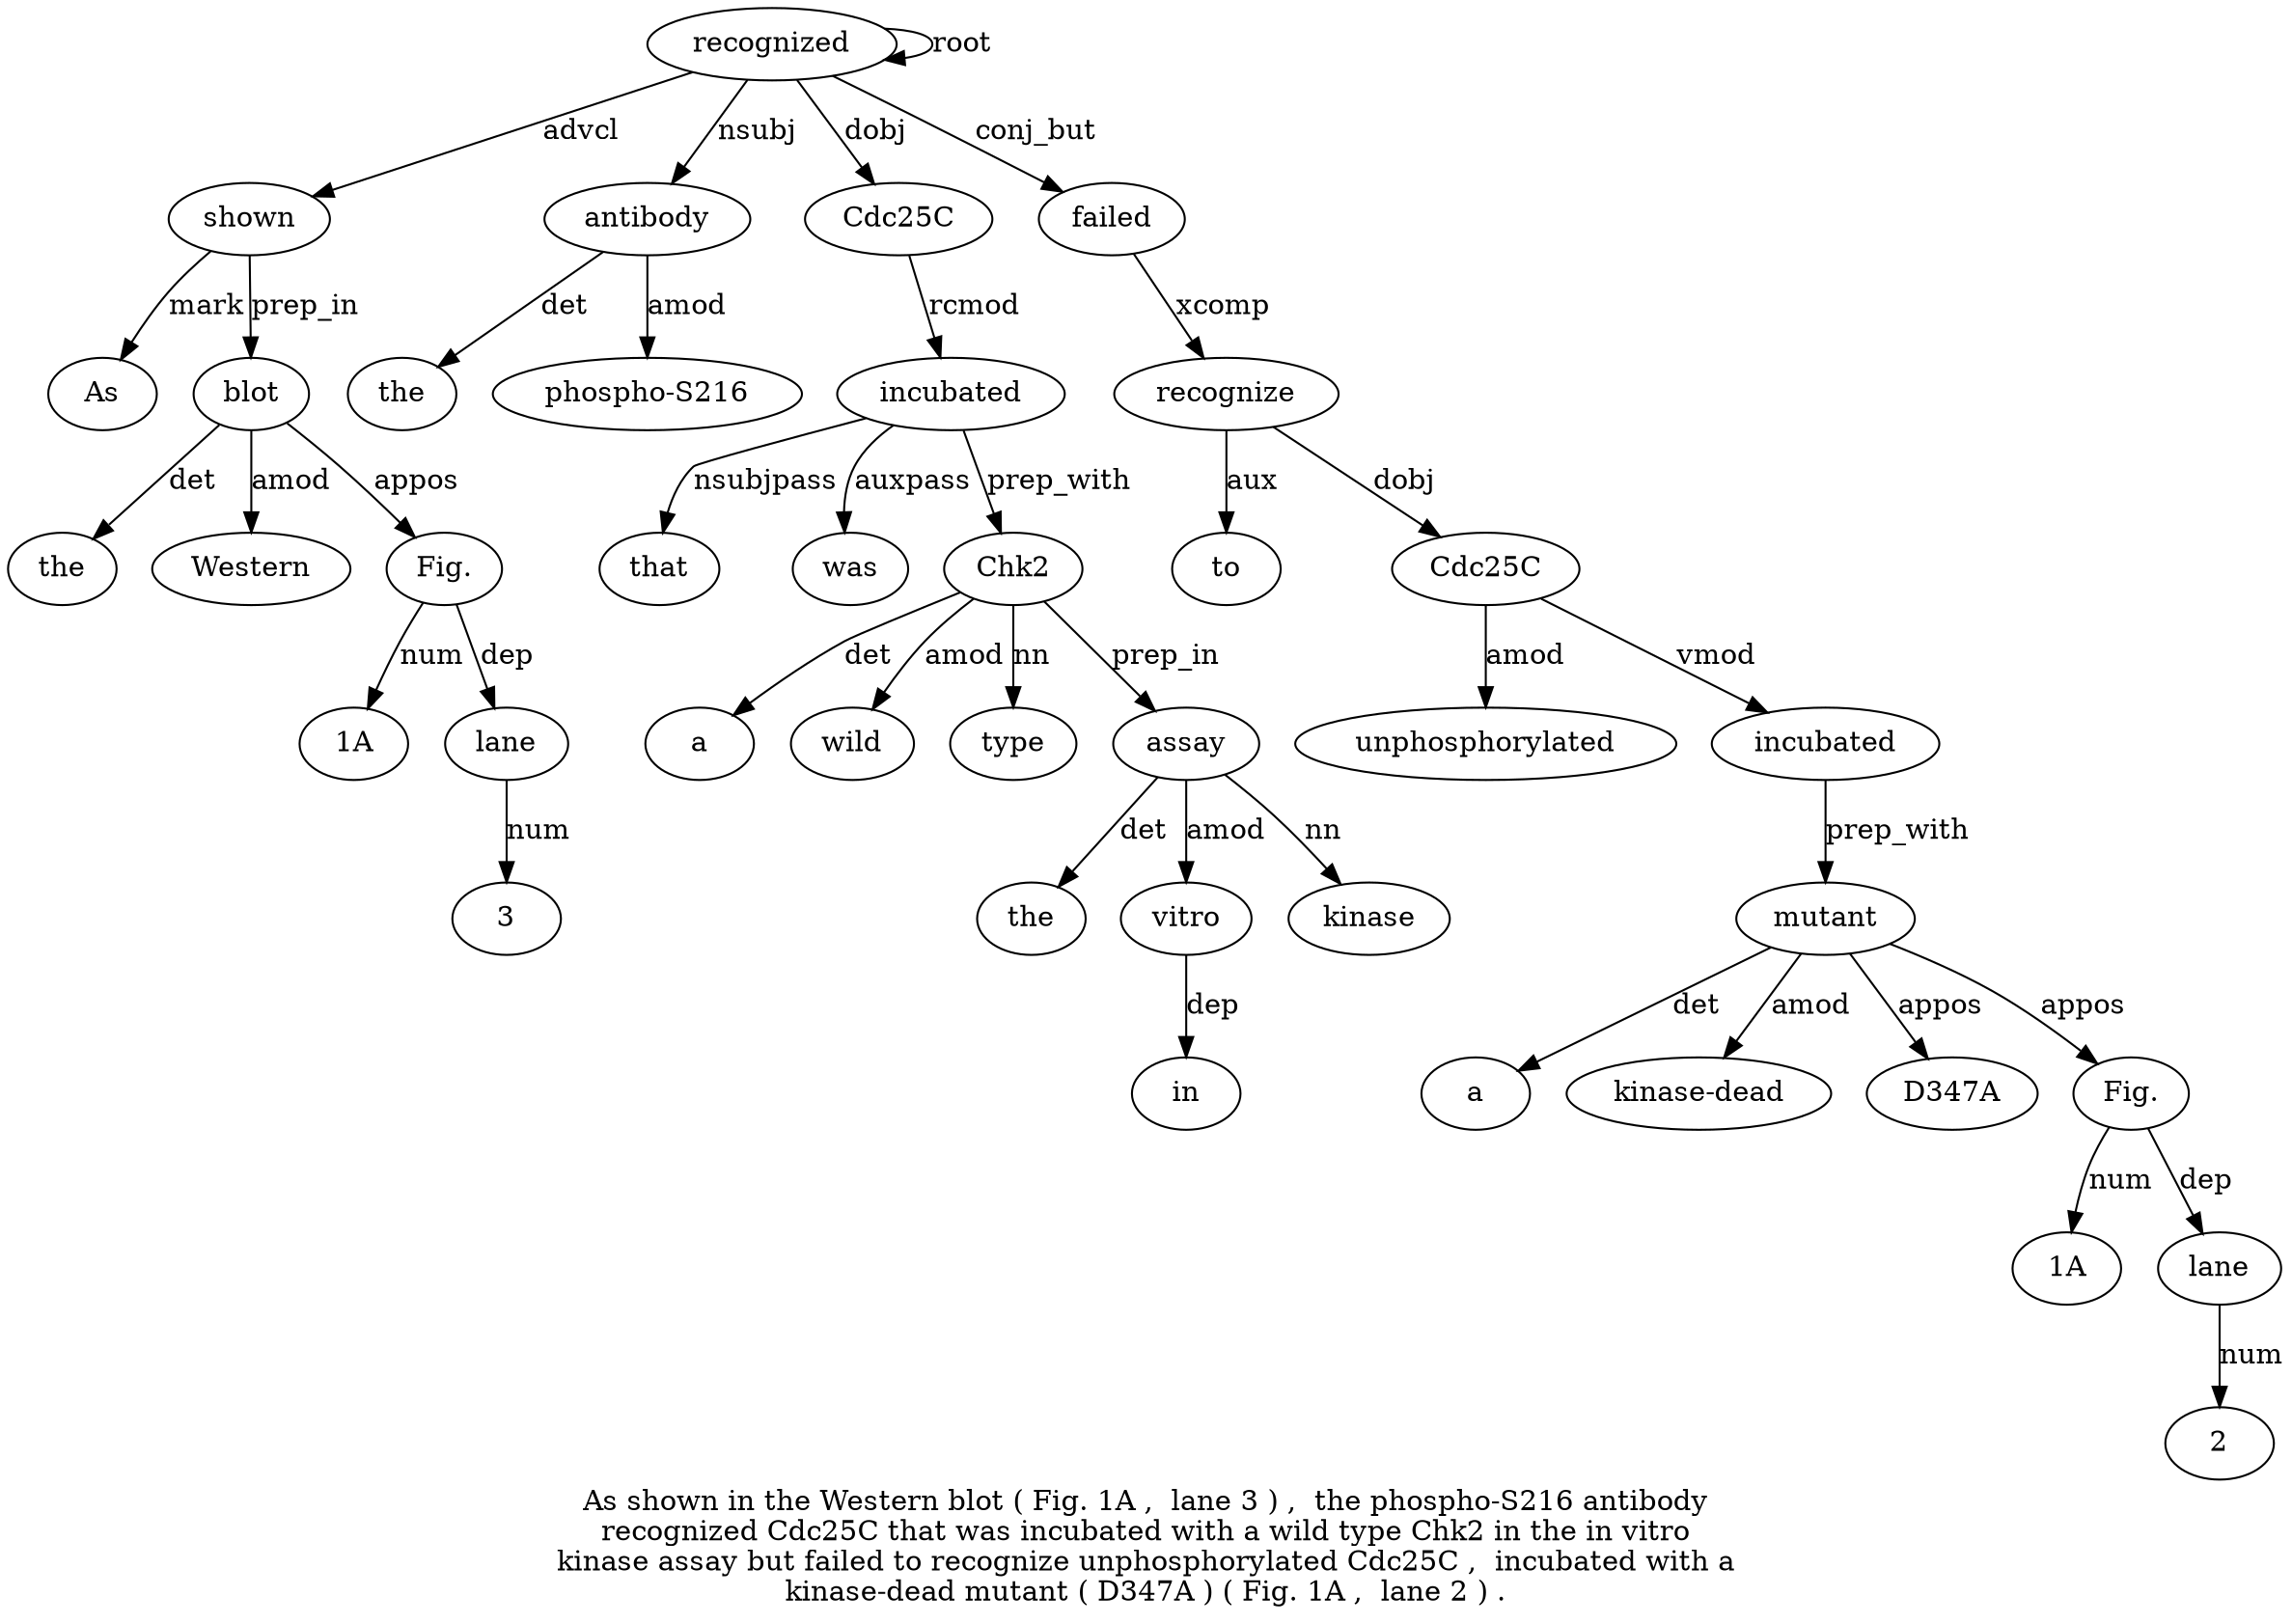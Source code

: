 digraph "As shown in the Western blot ( Fig. 1A ,  lane 3 ) ,  the phospho-S216 antibody recognized Cdc25C that was incubated with a wild type Chk2 in the in vitro kinase assay but failed to recognize unphosphorylated Cdc25C ,  incubated with a kinase-dead mutant ( D347A ) ( Fig. 1A ,  lane 2 ) ." {
label="As shown in the Western blot ( Fig. 1A ,  lane 3 ) ,  the phospho-S216 antibody
recognized Cdc25C that was incubated with a wild type Chk2 in the in vitro
kinase assay but failed to recognize unphosphorylated Cdc25C ,  incubated with a
kinase-dead mutant ( D347A ) ( Fig. 1A ,  lane 2 ) .";
shown2 [style=filled, fillcolor=white, label=shown];
As1 [style=filled, fillcolor=white, label=As];
shown2 -> As1  [label=mark];
recognized18 [style=filled, fillcolor=white, label=recognized];
recognized18 -> shown2  [label=advcl];
blot6 [style=filled, fillcolor=white, label=blot];
the4 [style=filled, fillcolor=white, label=the];
blot6 -> the4  [label=det];
Western5 [style=filled, fillcolor=white, label=Western];
blot6 -> Western5  [label=amod];
shown2 -> blot6  [label=prep_in];
"Fig.8" [style=filled, fillcolor=white, label="Fig."];
blot6 -> "Fig.8"  [label=appos];
"1A9" [style=filled, fillcolor=white, label="1A"];
"Fig.8" -> "1A9"  [label=num];
lane11 [style=filled, fillcolor=white, label=lane];
"Fig.8" -> lane11  [label=dep];
312 [style=filled, fillcolor=white, label=3];
lane11 -> 312  [label=num];
antibody17 [style=filled, fillcolor=white, label=antibody];
the15 [style=filled, fillcolor=white, label=the];
antibody17 -> the15  [label=det];
"phospho-S216" [style=filled, fillcolor=white, label="phospho-S216"];
antibody17 -> "phospho-S216"  [label=amod];
recognized18 -> antibody17  [label=nsubj];
recognized18 -> recognized18  [label=root];
Cdc25C19 [style=filled, fillcolor=white, label=Cdc25C];
recognized18 -> Cdc25C19  [label=dobj];
incubated22 [style=filled, fillcolor=white, label=incubated];
that20 [style=filled, fillcolor=white, label=that];
incubated22 -> that20  [label=nsubjpass];
was21 [style=filled, fillcolor=white, label=was];
incubated22 -> was21  [label=auxpass];
Cdc25C19 -> incubated22  [label=rcmod];
Chk227 [style=filled, fillcolor=white, label=Chk2];
a24 [style=filled, fillcolor=white, label=a];
Chk227 -> a24  [label=det];
wild25 [style=filled, fillcolor=white, label=wild];
Chk227 -> wild25  [label=amod];
type26 [style=filled, fillcolor=white, label=type];
Chk227 -> type26  [label=nn];
incubated22 -> Chk227  [label=prep_with];
assay33 [style=filled, fillcolor=white, label=assay];
the29 [style=filled, fillcolor=white, label=the];
assay33 -> the29  [label=det];
vitro31 [style=filled, fillcolor=white, label=vitro];
in30 [style=filled, fillcolor=white, label=in];
vitro31 -> in30  [label=dep];
assay33 -> vitro31  [label=amod];
kinase32 [style=filled, fillcolor=white, label=kinase];
assay33 -> kinase32  [label=nn];
Chk227 -> assay33  [label=prep_in];
failed35 [style=filled, fillcolor=white, label=failed];
recognized18 -> failed35  [label=conj_but];
recognize37 [style=filled, fillcolor=white, label=recognize];
to36 [style=filled, fillcolor=white, label=to];
recognize37 -> to36  [label=aux];
failed35 -> recognize37  [label=xcomp];
Cdc25C39 [style=filled, fillcolor=white, label=Cdc25C];
unphosphorylated38 [style=filled, fillcolor=white, label=unphosphorylated];
Cdc25C39 -> unphosphorylated38  [label=amod];
recognize37 -> Cdc25C39  [label=dobj];
incubated41 [style=filled, fillcolor=white, label=incubated];
Cdc25C39 -> incubated41  [label=vmod];
mutant45 [style=filled, fillcolor=white, label=mutant];
a43 [style=filled, fillcolor=white, label=a];
mutant45 -> a43  [label=det];
"kinase-dead44" [style=filled, fillcolor=white, label="kinase-dead"];
mutant45 -> "kinase-dead44"  [label=amod];
incubated41 -> mutant45  [label=prep_with];
D347A [style=filled, fillcolor=white, label=D347A];
mutant45 -> D347A  [label=appos];
"Fig.50" [style=filled, fillcolor=white, label="Fig."];
mutant45 -> "Fig.50"  [label=appos];
"1A5" [style=filled, fillcolor=white, label="1A"];
"Fig.50" -> "1A5"  [label=num];
lane53 [style=filled, fillcolor=white, label=lane];
"Fig.50" -> lane53  [label=dep];
254 [style=filled, fillcolor=white, label=2];
lane53 -> 254  [label=num];
}
